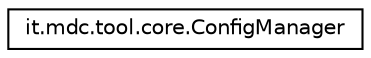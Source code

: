 digraph "Graphical Class Hierarchy"
{
 // LATEX_PDF_SIZE
  edge [fontname="Helvetica",fontsize="10",labelfontname="Helvetica",labelfontsize="10"];
  node [fontname="Helvetica",fontsize="10",shape=record];
  rankdir="LR";
  Node0 [label="it.mdc.tool.core.ConfigManager",height=0.2,width=0.4,color="black", fillcolor="white", style="filled",URL="$df/d74/classit_1_1mdc_1_1tool_1_1core_1_1_config_manager.html",tooltip=" "];
}
